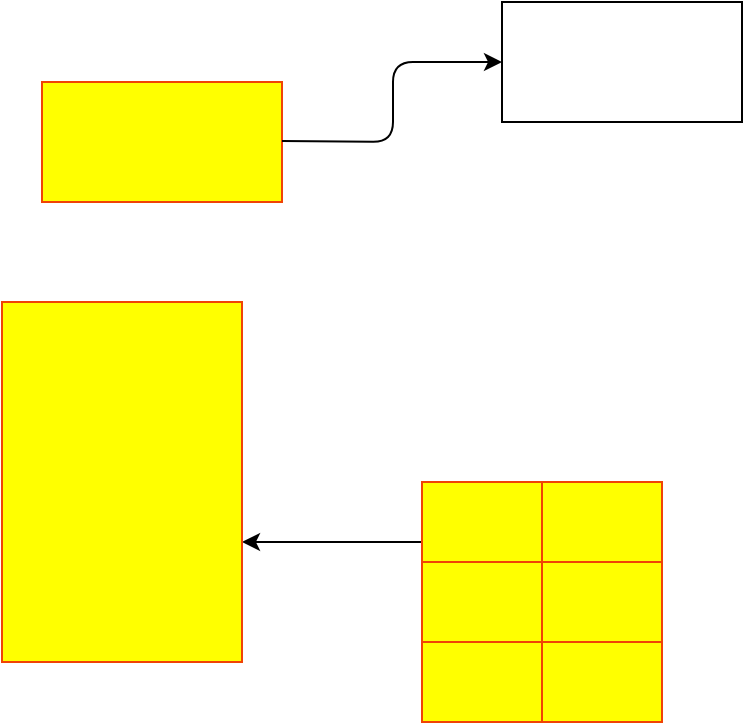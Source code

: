 <mxfile>
    <diagram id="WLb8nK8s4Iu2MJj77Moy" name="Pagina-1">
        <mxGraphModel dx="782" dy="501" grid="1" gridSize="10" guides="1" tooltips="1" connect="1" arrows="1" fold="1" page="1" pageScale="1" pageWidth="827" pageHeight="1169" math="0" shadow="0">
            <root>
                <mxCell id="0"/>
                <mxCell id="1" parent="0"/>
                <mxCell id="2" value="" style="whiteSpace=wrap;html=1;strokeColor=#F04405;fillColor=#FFFF00;" vertex="1" parent="1">
                    <mxGeometry x="130" y="90" width="120" height="60" as="geometry"/>
                </mxCell>
                <mxCell id="3" value="" style="whiteSpace=wrap;html=1;" vertex="1" parent="1">
                    <mxGeometry x="360" y="50" width="120" height="60" as="geometry"/>
                </mxCell>
                <mxCell id="4" value="" style="edgeStyle=orthogonalEdgeStyle;orthogonalLoop=1;jettySize=auto;html=1;entryX=0;entryY=0.5;entryDx=0;entryDy=0;" edge="1" parent="1" target="3">
                    <mxGeometry width="80" relative="1" as="geometry">
                        <mxPoint x="250" y="119.5" as="sourcePoint"/>
                        <mxPoint x="330" y="119.5" as="targetPoint"/>
                    </mxGeometry>
                </mxCell>
                <mxCell id="13" value="" style="edgeStyle=orthogonalEdgeStyle;html=1;exitX=0;exitY=0.5;exitDx=0;exitDy=0;" edge="1" parent="1" source="6" target="12">
                    <mxGeometry relative="1" as="geometry">
                        <Array as="points">
                            <mxPoint x="414" y="320"/>
                        </Array>
                    </mxGeometry>
                </mxCell>
                <mxCell id="12" value="" style="whiteSpace=wrap;html=1;fillColor=#FFFF00;strokeColor=#F04405;startSize=0;" vertex="1" parent="1">
                    <mxGeometry x="110" y="200" width="120" height="180" as="geometry"/>
                </mxCell>
                <mxCell id="5" value="" style="shape=table;startSize=0;container=1;collapsible=0;childLayout=tableLayout;strokeColor=#F04405;fillColor=#FFFF00;" vertex="1" parent="1">
                    <mxGeometry x="320" y="290" width="120" height="120" as="geometry"/>
                </mxCell>
                <mxCell id="6" value="" style="shape=tableRow;horizontal=0;startSize=0;swimlaneHead=0;swimlaneBody=0;top=0;left=0;bottom=0;right=0;collapsible=0;dropTarget=0;fillColor=none;points=[[0,0.5],[1,0.5]];portConstraint=eastwest;strokeColor=#F04405;" vertex="1" parent="5">
                    <mxGeometry width="120" height="40" as="geometry"/>
                </mxCell>
                <object label="" id="7">
                    <mxCell style="shape=partialRectangle;html=1;whiteSpace=wrap;connectable=0;overflow=hidden;fillColor=none;top=0;left=0;bottom=0;right=0;pointerEvents=1;strokeColor=#F04405;fontStyle=1" vertex="1" parent="6">
                        <mxGeometry width="60" height="40" as="geometry">
                            <mxRectangle width="60" height="40" as="alternateBounds"/>
                        </mxGeometry>
                    </mxCell>
                </object>
                <mxCell id="8" value="" style="shape=partialRectangle;html=1;whiteSpace=wrap;connectable=0;overflow=hidden;fillColor=none;top=0;left=0;bottom=0;right=0;pointerEvents=1;strokeColor=#F04405;" vertex="1" parent="6">
                    <mxGeometry x="60" width="60" height="40" as="geometry">
                        <mxRectangle width="60" height="40" as="alternateBounds"/>
                    </mxGeometry>
                </mxCell>
                <mxCell id="9" value="" style="shape=tableRow;horizontal=0;startSize=0;swimlaneHead=0;swimlaneBody=0;top=0;left=0;bottom=0;right=0;collapsible=0;dropTarget=0;fillColor=none;points=[[0,0.5],[1,0.5]];portConstraint=eastwest;strokeColor=#F04405;" vertex="1" parent="5">
                    <mxGeometry y="40" width="120" height="40" as="geometry"/>
                </mxCell>
                <mxCell id="10" value="" style="shape=partialRectangle;html=1;whiteSpace=wrap;connectable=0;overflow=hidden;fillColor=none;top=0;left=0;bottom=0;right=0;pointerEvents=1;strokeColor=#F04405;" vertex="1" parent="9">
                    <mxGeometry width="60" height="40" as="geometry">
                        <mxRectangle width="60" height="40" as="alternateBounds"/>
                    </mxGeometry>
                </mxCell>
                <mxCell id="11" value="" style="shape=partialRectangle;html=1;whiteSpace=wrap;connectable=0;overflow=hidden;fillColor=none;top=0;left=0;bottom=0;right=0;pointerEvents=1;strokeColor=#F04405;" vertex="1" parent="9">
                    <mxGeometry x="60" width="60" height="40" as="geometry">
                        <mxRectangle width="60" height="40" as="alternateBounds"/>
                    </mxGeometry>
                </mxCell>
                <mxCell id="14" value="" style="shape=tableRow;horizontal=0;startSize=0;swimlaneHead=0;swimlaneBody=0;top=0;left=0;bottom=0;right=0;collapsible=0;dropTarget=0;fillColor=none;points=[[0,0.5],[1,0.5]];portConstraint=eastwest;strokeColor=#F04405;" vertex="1" parent="5">
                    <mxGeometry y="80" width="120" height="40" as="geometry"/>
                </mxCell>
                <object label="" id="15">
                    <mxCell style="shape=partialRectangle;html=1;whiteSpace=wrap;connectable=0;overflow=hidden;fillColor=none;top=0;left=0;bottom=0;right=0;pointerEvents=1;strokeColor=#F04405;fontStyle=1" vertex="1" parent="14">
                        <mxGeometry width="60" height="40" as="geometry">
                            <mxRectangle width="60" height="40" as="alternateBounds"/>
                        </mxGeometry>
                    </mxCell>
                </object>
                <mxCell id="16" value="" style="shape=partialRectangle;html=1;whiteSpace=wrap;connectable=0;overflow=hidden;fillColor=none;top=0;left=0;bottom=0;right=0;pointerEvents=1;strokeColor=#F04405;" vertex="1" parent="14">
                    <mxGeometry x="60" width="60" height="40" as="geometry">
                        <mxRectangle width="60" height="40" as="alternateBounds"/>
                    </mxGeometry>
                </mxCell>
            </root>
        </mxGraphModel>
    </diagram>
</mxfile>